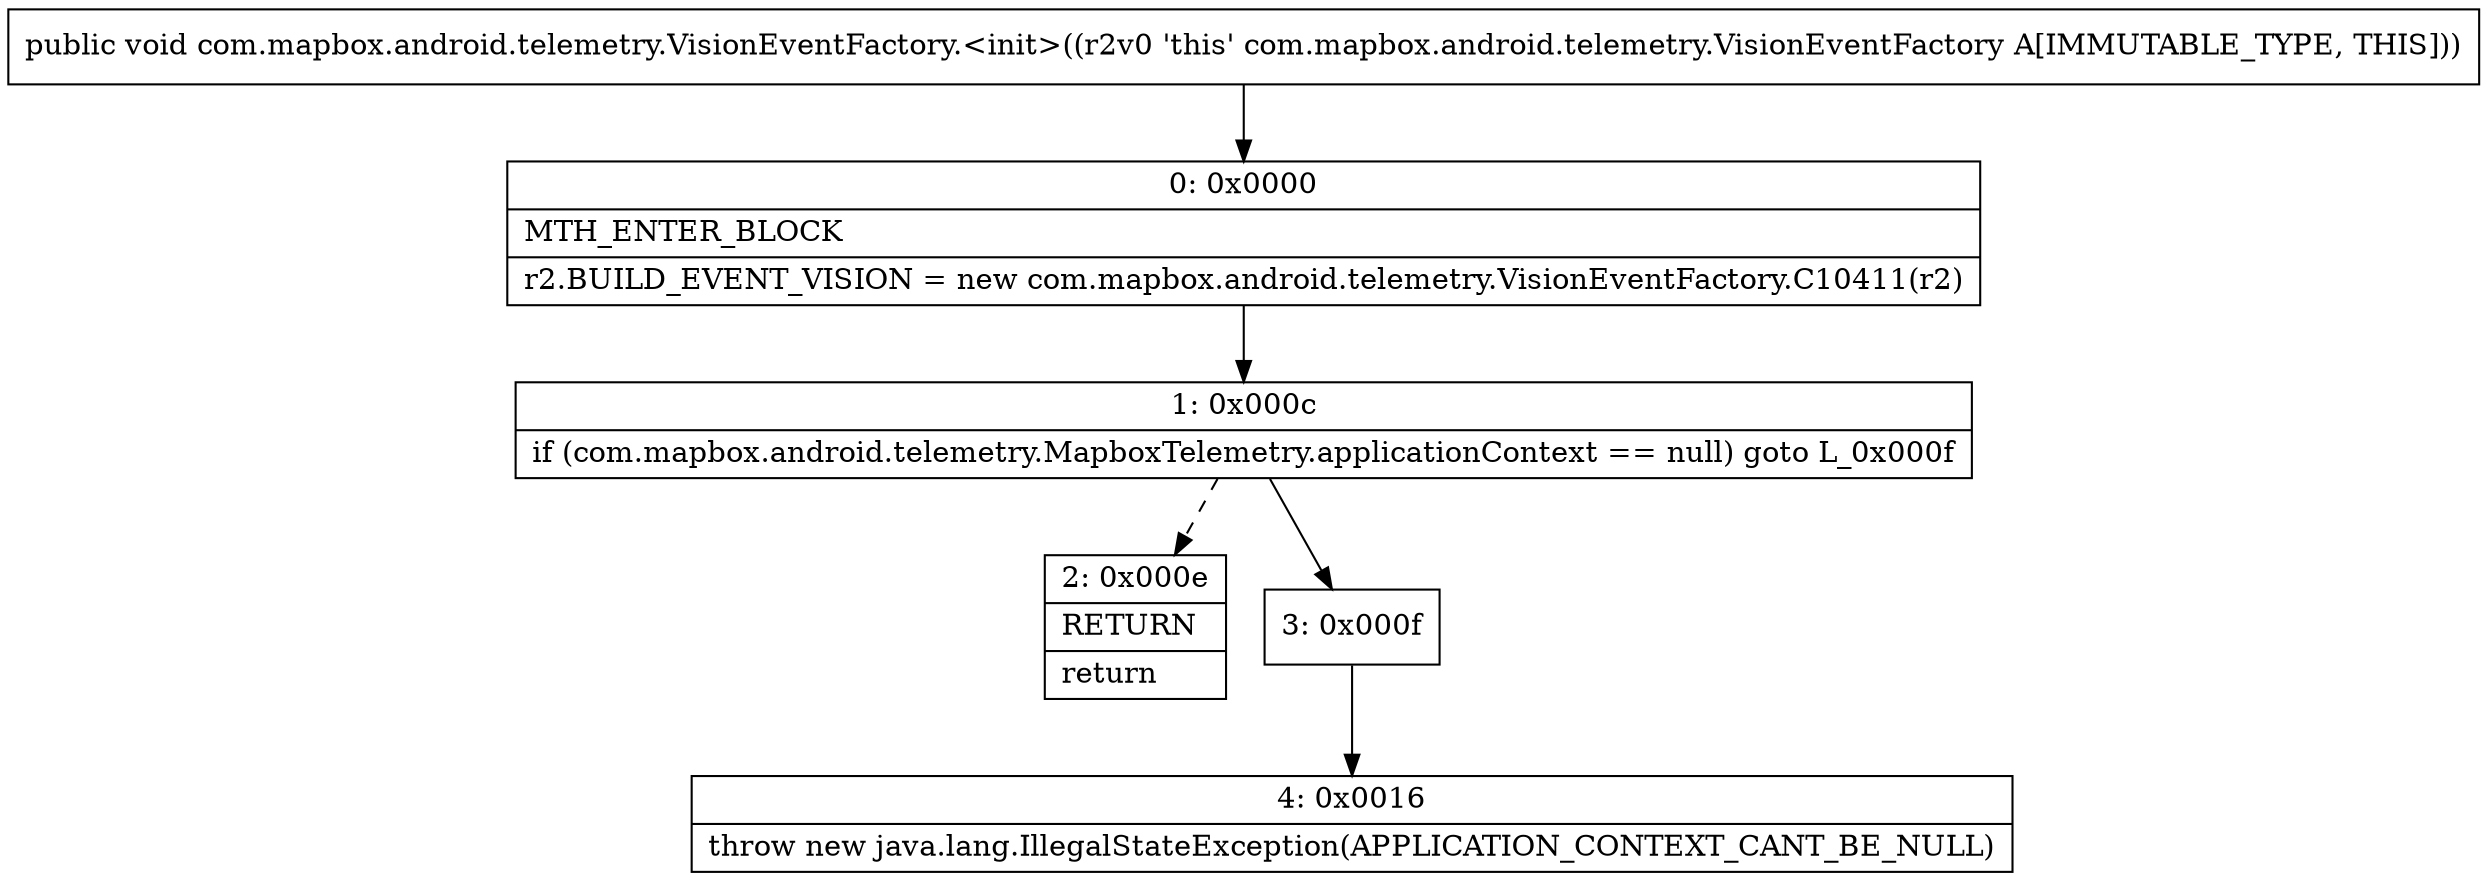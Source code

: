 digraph "CFG forcom.mapbox.android.telemetry.VisionEventFactory.\<init\>()V" {
Node_0 [shape=record,label="{0\:\ 0x0000|MTH_ENTER_BLOCK\l|r2.BUILD_EVENT_VISION = new com.mapbox.android.telemetry.VisionEventFactory.C10411(r2)\l}"];
Node_1 [shape=record,label="{1\:\ 0x000c|if (com.mapbox.android.telemetry.MapboxTelemetry.applicationContext == null) goto L_0x000f\l}"];
Node_2 [shape=record,label="{2\:\ 0x000e|RETURN\l|return\l}"];
Node_3 [shape=record,label="{3\:\ 0x000f}"];
Node_4 [shape=record,label="{4\:\ 0x0016|throw new java.lang.IllegalStateException(APPLICATION_CONTEXT_CANT_BE_NULL)\l}"];
MethodNode[shape=record,label="{public void com.mapbox.android.telemetry.VisionEventFactory.\<init\>((r2v0 'this' com.mapbox.android.telemetry.VisionEventFactory A[IMMUTABLE_TYPE, THIS])) }"];
MethodNode -> Node_0;
Node_0 -> Node_1;
Node_1 -> Node_2[style=dashed];
Node_1 -> Node_3;
Node_3 -> Node_4;
}


